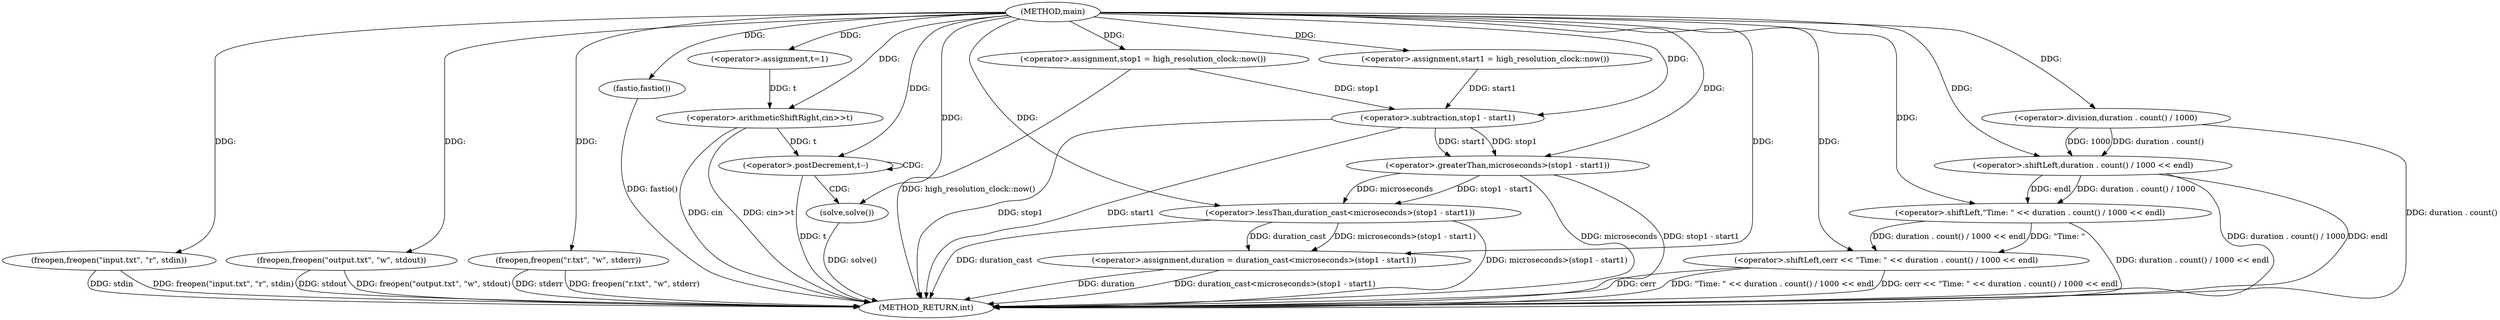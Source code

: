 digraph "main" {  
"1000897" [label = "(METHOD,main)" ]
"1000951" [label = "(METHOD_RETURN,int)" ]
"1000899" [label = "(freopen,freopen(\"input.txt\", \"r\", stdin))" ]
"1000903" [label = "(freopen,freopen(\"output.txt\", \"w\", stdout))" ]
"1000907" [label = "(freopen,freopen(\"r.txt\", \"w\", stderr))" ]
"1000911" [label = "(fastio,fastio())" ]
"1000913" [label = "(<operator>.assignment,start1 = high_resolution_clock::now())" ]
"1000917" [label = "(<operator>.assignment,t=1)" ]
"1000920" [label = "(<operator>.arithmeticShiftRight,cin>>t)" ]
"1000929" [label = "(<operator>.assignment,stop1 = high_resolution_clock::now())" ]
"1000933" [label = "(<operator>.assignment,duration = duration_cast<microseconds>(stop1 - start1))" ]
"1000942" [label = "(<operator>.shiftLeft,cerr << \"Time: \" << duration . count() / 1000 << endl)" ]
"1000924" [label = "(<operator>.postDecrement,t--)" ]
"1000927" [label = "(solve,solve())" ]
"1000935" [label = "(<operator>.lessThan,duration_cast<microseconds>(stop1 - start1))" ]
"1000944" [label = "(<operator>.shiftLeft,\"Time: \" << duration . count() / 1000 << endl)" ]
"1000937" [label = "(<operator>.greaterThan,microseconds>(stop1 - start1))" ]
"1000946" [label = "(<operator>.shiftLeft,duration . count() / 1000 << endl)" ]
"1000939" [label = "(<operator>.subtraction,stop1 - start1)" ]
"1000947" [label = "(<operator>.division,duration . count() / 1000)" ]
  "1000899" -> "1000951"  [ label = "DDG: freopen(\"input.txt\", \"r\", stdin)"] 
  "1000903" -> "1000951"  [ label = "DDG: freopen(\"output.txt\", \"w\", stdout)"] 
  "1000907" -> "1000951"  [ label = "DDG: freopen(\"r.txt\", \"w\", stderr)"] 
  "1000911" -> "1000951"  [ label = "DDG: fastio()"] 
  "1000920" -> "1000951"  [ label = "DDG: cin>>t"] 
  "1000924" -> "1000951"  [ label = "DDG: t"] 
  "1000929" -> "1000951"  [ label = "DDG: high_resolution_clock::now()"] 
  "1000933" -> "1000951"  [ label = "DDG: duration"] 
  "1000939" -> "1000951"  [ label = "DDG: stop1"] 
  "1000939" -> "1000951"  [ label = "DDG: start1"] 
  "1000937" -> "1000951"  [ label = "DDG: stop1 - start1"] 
  "1000935" -> "1000951"  [ label = "DDG: microseconds>(stop1 - start1)"] 
  "1000933" -> "1000951"  [ label = "DDG: duration_cast<microseconds>(stop1 - start1)"] 
  "1000947" -> "1000951"  [ label = "DDG: duration . count()"] 
  "1000946" -> "1000951"  [ label = "DDG: duration . count() / 1000"] 
  "1000944" -> "1000951"  [ label = "DDG: duration . count() / 1000 << endl"] 
  "1000942" -> "1000951"  [ label = "DDG: \"Time: \" << duration . count() / 1000 << endl"] 
  "1000942" -> "1000951"  [ label = "DDG: cerr << \"Time: \" << duration . count() / 1000 << endl"] 
  "1000927" -> "1000951"  [ label = "DDG: solve()"] 
  "1000907" -> "1000951"  [ label = "DDG: stderr"] 
  "1000946" -> "1000951"  [ label = "DDG: endl"] 
  "1000899" -> "1000951"  [ label = "DDG: stdin"] 
  "1000935" -> "1000951"  [ label = "DDG: duration_cast"] 
  "1000903" -> "1000951"  [ label = "DDG: stdout"] 
  "1000920" -> "1000951"  [ label = "DDG: cin"] 
  "1000942" -> "1000951"  [ label = "DDG: cerr"] 
  "1000937" -> "1000951"  [ label = "DDG: microseconds"] 
  "1000897" -> "1000911"  [ label = "DDG: "] 
  "1000897" -> "1000913"  [ label = "DDG: "] 
  "1000897" -> "1000917"  [ label = "DDG: "] 
  "1000897" -> "1000929"  [ label = "DDG: "] 
  "1000935" -> "1000933"  [ label = "DDG: microseconds>(stop1 - start1)"] 
  "1000935" -> "1000933"  [ label = "DDG: duration_cast"] 
  "1000897" -> "1000899"  [ label = "DDG: "] 
  "1000897" -> "1000903"  [ label = "DDG: "] 
  "1000897" -> "1000907"  [ label = "DDG: "] 
  "1000897" -> "1000920"  [ label = "DDG: "] 
  "1000917" -> "1000920"  [ label = "DDG: t"] 
  "1000897" -> "1000933"  [ label = "DDG: "] 
  "1000897" -> "1000942"  [ label = "DDG: "] 
  "1000944" -> "1000942"  [ label = "DDG: duration . count() / 1000 << endl"] 
  "1000944" -> "1000942"  [ label = "DDG: \"Time: \""] 
  "1000920" -> "1000924"  [ label = "DDG: t"] 
  "1000897" -> "1000924"  [ label = "DDG: "] 
  "1000897" -> "1000927"  [ label = "DDG: "] 
  "1000897" -> "1000935"  [ label = "DDG: "] 
  "1000937" -> "1000935"  [ label = "DDG: stop1 - start1"] 
  "1000937" -> "1000935"  [ label = "DDG: microseconds"] 
  "1000897" -> "1000944"  [ label = "DDG: "] 
  "1000946" -> "1000944"  [ label = "DDG: endl"] 
  "1000946" -> "1000944"  [ label = "DDG: duration . count() / 1000"] 
  "1000897" -> "1000937"  [ label = "DDG: "] 
  "1000939" -> "1000937"  [ label = "DDG: start1"] 
  "1000939" -> "1000937"  [ label = "DDG: stop1"] 
  "1000947" -> "1000946"  [ label = "DDG: 1000"] 
  "1000947" -> "1000946"  [ label = "DDG: duration . count()"] 
  "1000897" -> "1000946"  [ label = "DDG: "] 
  "1000929" -> "1000939"  [ label = "DDG: stop1"] 
  "1000897" -> "1000939"  [ label = "DDG: "] 
  "1000913" -> "1000939"  [ label = "DDG: start1"] 
  "1000897" -> "1000947"  [ label = "DDG: "] 
  "1000924" -> "1000927"  [ label = "CDG: "] 
  "1000924" -> "1000924"  [ label = "CDG: "] 
}
